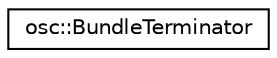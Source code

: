 digraph "Graphical Class Hierarchy"
{
 // LATEX_PDF_SIZE
  edge [fontname="Helvetica",fontsize="10",labelfontname="Helvetica",labelfontsize="10"];
  node [fontname="Helvetica",fontsize="10",shape=record];
  rankdir="LR";
  Node0 [label="osc::BundleTerminator",height=0.2,width=0.4,color="black", fillcolor="white", style="filled",URL="$structosc_1_1BundleTerminator.html",tooltip=" "];
}
